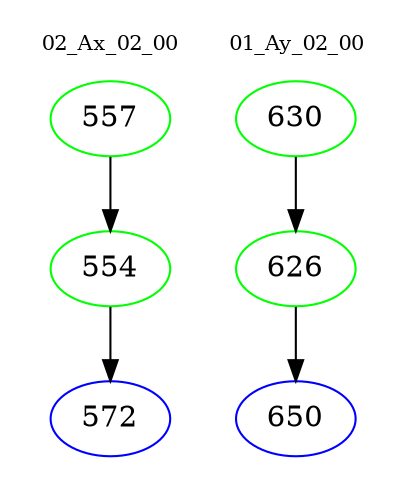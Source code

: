 digraph{
subgraph cluster_0 {
color = white
label = "02_Ax_02_00";
fontsize=10;
T0_557 [label="557", color="green"]
T0_557 -> T0_554 [color="black"]
T0_554 [label="554", color="green"]
T0_554 -> T0_572 [color="black"]
T0_572 [label="572", color="blue"]
}
subgraph cluster_1 {
color = white
label = "01_Ay_02_00";
fontsize=10;
T1_630 [label="630", color="green"]
T1_630 -> T1_626 [color="black"]
T1_626 [label="626", color="green"]
T1_626 -> T1_650 [color="black"]
T1_650 [label="650", color="blue"]
}
}
